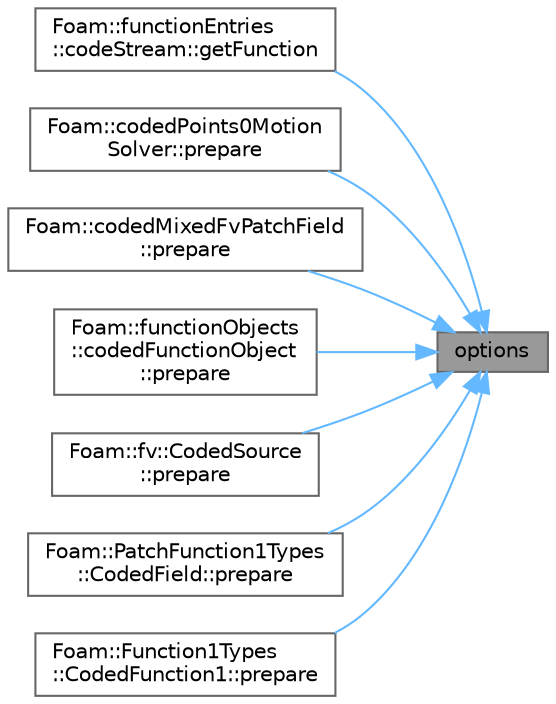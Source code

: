 digraph "options"
{
 // LATEX_PDF_SIZE
  bgcolor="transparent";
  edge [fontname=Helvetica,fontsize=10,labelfontname=Helvetica,labelfontsize=10];
  node [fontname=Helvetica,fontsize=10,shape=box,height=0.2,width=0.4];
  rankdir="RL";
  Node1 [id="Node000001",label="options",height=0.2,width=0.4,color="gray40", fillcolor="grey60", style="filled", fontcolor="black",tooltip=" "];
  Node1 -> Node2 [id="edge1_Node000001_Node000002",dir="back",color="steelblue1",style="solid",tooltip=" "];
  Node2 [id="Node000002",label="Foam::functionEntries\l::codeStream::getFunction",height=0.2,width=0.4,color="grey40", fillcolor="white", style="filled",URL="$classFoam_1_1functionEntries_1_1codeStream.html#a22fdcdc6632bf16a8da540e68898505d",tooltip=" "];
  Node1 -> Node3 [id="edge2_Node000001_Node000003",dir="back",color="steelblue1",style="solid",tooltip=" "];
  Node3 [id="Node000003",label="Foam::codedPoints0Motion\lSolver::prepare",height=0.2,width=0.4,color="grey40", fillcolor="white", style="filled",URL="$classFoam_1_1codedPoints0MotionSolver.html#a3e5eaa0cf8bbdfe6fd43090f0a8d7693",tooltip=" "];
  Node1 -> Node4 [id="edge3_Node000001_Node000004",dir="back",color="steelblue1",style="solid",tooltip=" "];
  Node4 [id="Node000004",label="Foam::codedMixedFvPatchField\l::prepare",height=0.2,width=0.4,color="grey40", fillcolor="white", style="filled",URL="$classFoam_1_1codedMixedFvPatchField.html#a3e5eaa0cf8bbdfe6fd43090f0a8d7693",tooltip=" "];
  Node1 -> Node5 [id="edge4_Node000001_Node000005",dir="back",color="steelblue1",style="solid",tooltip=" "];
  Node5 [id="Node000005",label="Foam::functionObjects\l::codedFunctionObject\l::prepare",height=0.2,width=0.4,color="grey40", fillcolor="white", style="filled",URL="$classFoam_1_1functionObjects_1_1codedFunctionObject.html#a3e5eaa0cf8bbdfe6fd43090f0a8d7693",tooltip=" "];
  Node1 -> Node6 [id="edge5_Node000001_Node000006",dir="back",color="steelblue1",style="solid",tooltip=" "];
  Node6 [id="Node000006",label="Foam::fv::CodedSource\l::prepare",height=0.2,width=0.4,color="grey40", fillcolor="white", style="filled",URL="$classFoam_1_1fv_1_1CodedSource.html#a3e5eaa0cf8bbdfe6fd43090f0a8d7693",tooltip=" "];
  Node1 -> Node7 [id="edge6_Node000001_Node000007",dir="back",color="steelblue1",style="solid",tooltip=" "];
  Node7 [id="Node000007",label="Foam::PatchFunction1Types\l::CodedField::prepare",height=0.2,width=0.4,color="grey40", fillcolor="white", style="filled",URL="$classFoam_1_1PatchFunction1Types_1_1CodedField.html#a3e5eaa0cf8bbdfe6fd43090f0a8d7693",tooltip=" "];
  Node1 -> Node8 [id="edge7_Node000001_Node000008",dir="back",color="steelblue1",style="solid",tooltip=" "];
  Node8 [id="Node000008",label="Foam::Function1Types\l::CodedFunction1::prepare",height=0.2,width=0.4,color="grey40", fillcolor="white", style="filled",URL="$classFoam_1_1Function1Types_1_1CodedFunction1.html#a3e5eaa0cf8bbdfe6fd43090f0a8d7693",tooltip=" "];
}

